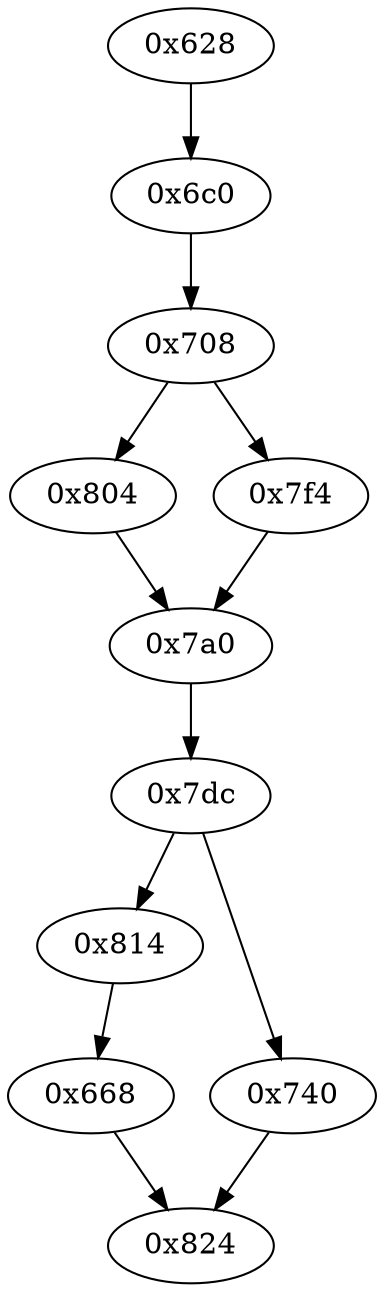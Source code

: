 strict digraph "" {
	"0x804"	 [opcode="[u'mov', u'bl', u'ldr', u'b']"];
	"0x7a0"	 [opcode="[u'ldr', u'cmp', u'mov', u'mov', u'strb', u'ldr', u'b']"];
	"0x804" -> "0x7a0";
	"0x814"	 [opcode="[u'mov', u'bl', u'ldr', u'b']"];
	"0x668"	 [opcode="[u'ldr', u'cmp', u'mov', u'mov']"];
	"0x814" -> "0x668";
	"0x824"	 [opcode="[u'mov', u'sub', u'pop']"];
	"0x668" -> "0x824";
	"0x708"	 [opcode="[u'ldrb', u'str', u'ldr', u'ldr', u'ldr', u'cmp', u'mov', u'b']"];
	"0x708" -> "0x804";
	"0x7f4"	 [opcode="[u'mov', u'bl', u'ldr', u'b']"];
	"0x708" -> "0x7f4";
	"0x6c0"	 [opcode="[u'ldr', u'ldrb', u'strb', u'ldr', u'b']"];
	"0x6c0" -> "0x708";
	"0x7f4" -> "0x7a0";
	"0x7dc"	 [opcode="[u'ldrb', u'ldr', u'ldr', u'cmp', u'mov', u'b']"];
	"0x7a0" -> "0x7dc";
	"0x628"	 [opcode="[u'push', u'add', u'sub', u'ldr', u'mov', u'ldr', u'ldr', u'ldr', u'add', u'ldr', u'add', u'ldr', u'add', u'ldr', u'add', u'b']"];
	"0x628" -> "0x6c0";
	"0x7dc" -> "0x814";
	"0x740"	 [opcode="[u'mov', u'bl', u'ldr', u'b']"];
	"0x7dc" -> "0x740";
	"0x740" -> "0x824";
}
